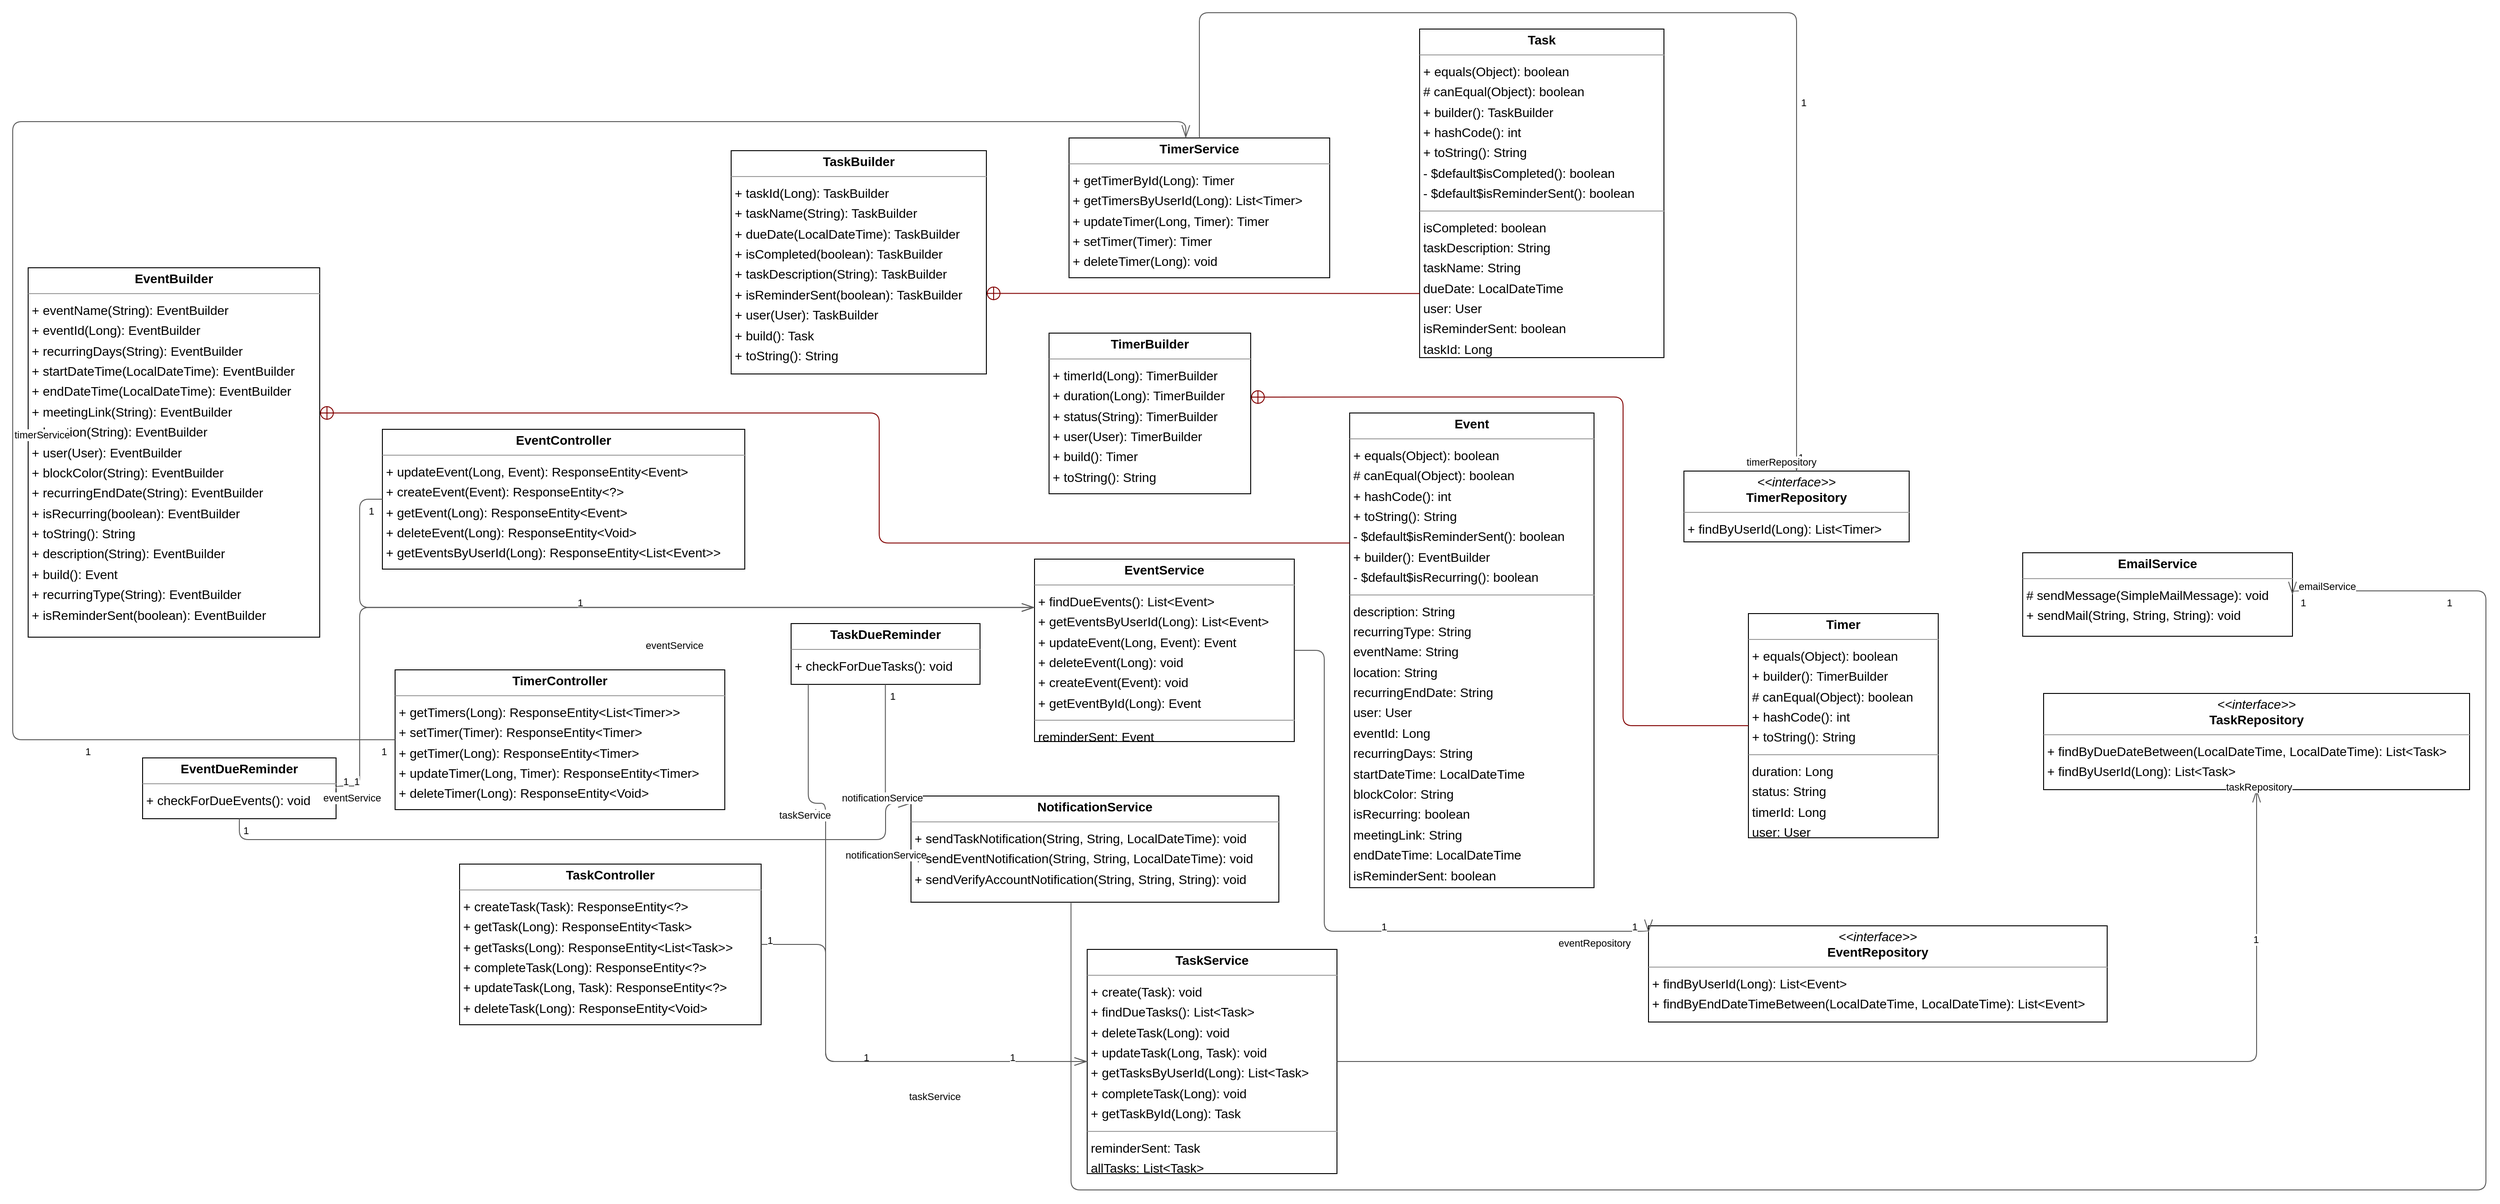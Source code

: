 <mxGraphModel dx="0" dy="0" grid="1" gridSize="10" guides="1" tooltips="1" connect="1" arrows="1" fold="1" page="0" pageScale="1" background="none" math="0" shadow="0">
  <root>
    <mxCell id="0" />
    <mxCell id="1" parent="0" />
    <mxCell id="node1" parent="1" vertex="1" value="&lt;p style=&quot;margin:0px;margin-top:4px;text-align:center;&quot;&gt;&lt;b&gt;EmailService&lt;/b&gt;&lt;/p&gt;&lt;hr size=&quot;1&quot;/&gt;&lt;p style=&quot;margin:0 0 0 4px;line-height:1.6;&quot;&gt;# sendMessage(SimpleMailMessage): void&lt;br/&gt;+ sendMail(String, String, String): void&lt;/p&gt;" style="verticalAlign=top;align=left;overflow=fill;fontSize=14;fontFamily=Helvetica;html=1;rounded=0;shadow=0;comic=0;labelBackgroundColor=none;strokeWidth=1;">
      <mxGeometry x="2097" y="564" width="297" height="92" as="geometry" />
    </mxCell>
    <mxCell id="node11" parent="1" vertex="1" value="&lt;p style=&quot;margin:0px;margin-top:4px;text-align:center;&quot;&gt;&lt;b&gt;Event&lt;/b&gt;&lt;/p&gt;&lt;hr size=&quot;1&quot;/&gt;&lt;p style=&quot;margin:0 0 0 4px;line-height:1.6;&quot;&gt;+ equals(Object): boolean&lt;br/&gt;# canEqual(Object): boolean&lt;br/&gt;+ hashCode(): int&lt;br/&gt;+ toString(): String&lt;br/&gt;- $default$isReminderSent(): boolean&lt;br/&gt;+ builder(): EventBuilder&lt;br/&gt;- $default$isRecurring(): boolean&lt;/p&gt;&lt;hr size=&quot;1&quot;/&gt;&lt;p style=&quot;margin:0 0 0 4px;line-height:1.6;&quot;&gt; description: String&lt;br/&gt; recurringType: String&lt;br/&gt; eventName: String&lt;br/&gt; location: String&lt;br/&gt; recurringEndDate: String&lt;br/&gt; user: User&lt;br/&gt; eventId: Long&lt;br/&gt; recurringDays: String&lt;br/&gt; startDateTime: LocalDateTime&lt;br/&gt; blockColor: String&lt;br/&gt; isRecurring: boolean&lt;br/&gt; meetingLink: String&lt;br/&gt; endDateTime: LocalDateTime&lt;br/&gt; isReminderSent: boolean&lt;/p&gt;" style="verticalAlign=top;align=left;overflow=fill;fontSize=14;fontFamily=Helvetica;html=1;rounded=0;shadow=0;comic=0;labelBackgroundColor=none;strokeWidth=1;">
      <mxGeometry x="1356" y="410" width="269" height="523" as="geometry" />
    </mxCell>
    <mxCell id="node18" parent="1" vertex="1" value="&lt;p style=&quot;margin:0px;margin-top:4px;text-align:center;&quot;&gt;&lt;b&gt;EventBuilder&lt;/b&gt;&lt;/p&gt;&lt;hr size=&quot;1&quot;/&gt;&lt;p style=&quot;margin:0 0 0 4px;line-height:1.6;&quot;&gt;+ eventName(String): EventBuilder&lt;br/&gt;+ eventId(Long): EventBuilder&lt;br/&gt;+ recurringDays(String): EventBuilder&lt;br/&gt;+ startDateTime(LocalDateTime): EventBuilder&lt;br/&gt;+ endDateTime(LocalDateTime): EventBuilder&lt;br/&gt;+ meetingLink(String): EventBuilder&lt;br/&gt;+ location(String): EventBuilder&lt;br/&gt;+ user(User): EventBuilder&lt;br/&gt;+ blockColor(String): EventBuilder&lt;br/&gt;+ recurringEndDate(String): EventBuilder&lt;br/&gt;+ isRecurring(boolean): EventBuilder&lt;br/&gt;+ toString(): String&lt;br/&gt;+ description(String): EventBuilder&lt;br/&gt;+ build(): Event&lt;br/&gt;+ recurringType(String): EventBuilder&lt;br/&gt;+ isReminderSent(boolean): EventBuilder&lt;/p&gt;" style="verticalAlign=top;align=left;overflow=fill;fontSize=14;fontFamily=Helvetica;html=1;rounded=0;shadow=0;comic=0;labelBackgroundColor=none;strokeWidth=1;">
      <mxGeometry x="-99" y="250" width="321" height="407" as="geometry" />
    </mxCell>
    <mxCell id="node10" parent="1" vertex="1" value="&lt;p style=&quot;margin:0px;margin-top:4px;text-align:center;&quot;&gt;&lt;b&gt;EventController&lt;/b&gt;&lt;/p&gt;&lt;hr size=&quot;1&quot;/&gt;&lt;p style=&quot;margin:0 0 0 4px;line-height:1.6;&quot;&gt;+ updateEvent(Long, Event): ResponseEntity&amp;lt;Event&amp;gt;&lt;br/&gt;+ createEvent(Event): ResponseEntity&amp;lt;?&amp;gt;&lt;br/&gt;+ getEvent(Long): ResponseEntity&amp;lt;Event&amp;gt;&lt;br/&gt;+ deleteEvent(Long): ResponseEntity&amp;lt;Void&amp;gt;&lt;br/&gt;+ getEventsByUserId(Long): ResponseEntity&amp;lt;List&amp;lt;Event&amp;gt;&amp;gt;&lt;/p&gt;" style="verticalAlign=top;align=left;overflow=fill;fontSize=14;fontFamily=Helvetica;html=1;rounded=0;shadow=0;comic=0;labelBackgroundColor=none;strokeWidth=1;">
      <mxGeometry x="291" y="428" width="399" height="154" as="geometry" />
    </mxCell>
    <mxCell id="node3" parent="1" vertex="1" value="&lt;p style=&quot;margin:0px;margin-top:4px;text-align:center;&quot;&gt;&lt;b&gt;EventDueReminder&lt;/b&gt;&lt;/p&gt;&lt;hr size=&quot;1&quot;/&gt;&lt;p style=&quot;margin:0 0 0 4px;line-height:1.6;&quot;&gt;+ checkForDueEvents(): void&lt;/p&gt;" style="verticalAlign=top;align=left;overflow=fill;fontSize=14;fontFamily=Helvetica;html=1;rounded=0;shadow=0;comic=0;labelBackgroundColor=none;strokeWidth=1;">
      <mxGeometry x="27" y="790" width="213" height="67" as="geometry" />
    </mxCell>
    <mxCell id="node9" parent="1" vertex="1" value="&lt;p style=&quot;margin:0px;margin-top:4px;text-align:center;&quot;&gt;&lt;i&gt;&amp;lt;&amp;lt;interface&amp;gt;&amp;gt;&lt;/i&gt;&lt;br/&gt;&lt;b&gt;EventRepository&lt;/b&gt;&lt;/p&gt;&lt;hr size=&quot;1&quot;/&gt;&lt;p style=&quot;margin:0 0 0 4px;line-height:1.6;&quot;&gt;+ findByUserId(Long): List&amp;lt;Event&amp;gt;&lt;br/&gt;+ findByEndDateTimeBetween(LocalDateTime, LocalDateTime): List&amp;lt;Event&amp;gt;&lt;/p&gt;" style="verticalAlign=top;align=left;overflow=fill;fontSize=14;fontFamily=Helvetica;html=1;rounded=0;shadow=0;comic=0;labelBackgroundColor=none;strokeWidth=1;">
      <mxGeometry x="1685" y="975" width="505" height="106" as="geometry" />
    </mxCell>
    <mxCell id="node15" parent="1" vertex="1" value="&lt;p style=&quot;margin:0px;margin-top:4px;text-align:center;&quot;&gt;&lt;b&gt;EventService&lt;/b&gt;&lt;/p&gt;&lt;hr size=&quot;1&quot;/&gt;&lt;p style=&quot;margin:0 0 0 4px;line-height:1.6;&quot;&gt;+ findDueEvents(): List&amp;lt;Event&amp;gt;&lt;br/&gt;+ getEventsByUserId(Long): List&amp;lt;Event&amp;gt;&lt;br/&gt;+ updateEvent(Long, Event): Event&lt;br/&gt;+ deleteEvent(Long): void&lt;br/&gt;+ createEvent(Event): void&lt;br/&gt;+ getEventById(Long): Event&lt;/p&gt;&lt;hr size=&quot;1&quot;/&gt;&lt;p style=&quot;margin:0 0 0 4px;line-height:1.6;&quot;&gt; reminderSent: Event&lt;/p&gt;" style="verticalAlign=top;align=left;overflow=fill;fontSize=14;fontFamily=Helvetica;html=1;rounded=0;shadow=0;comic=0;labelBackgroundColor=none;strokeWidth=1;">
      <mxGeometry x="1009" y="571" width="286" height="201" as="geometry" />
    </mxCell>
    <mxCell id="node14" parent="1" vertex="1" value="&lt;p style=&quot;margin:0px;margin-top:4px;text-align:center;&quot;&gt;&lt;b&gt;NotificationService&lt;/b&gt;&lt;/p&gt;&lt;hr size=&quot;1&quot;/&gt;&lt;p style=&quot;margin:0 0 0 4px;line-height:1.6;&quot;&gt;+ sendTaskNotification(String, String, LocalDateTime): void&lt;br/&gt;+ sendEventNotification(String, String, LocalDateTime): void&lt;br/&gt;+ sendVerifyAccountNotification(String, String, String): void&lt;/p&gt;" style="verticalAlign=top;align=left;overflow=fill;fontSize=14;fontFamily=Helvetica;html=1;rounded=0;shadow=0;comic=0;labelBackgroundColor=none;strokeWidth=1;">
      <mxGeometry x="873" y="832" width="405" height="117" as="geometry" />
    </mxCell>
    <mxCell id="node5" parent="1" vertex="1" value="&lt;p style=&quot;margin:0px;margin-top:4px;text-align:center;&quot;&gt;&lt;b&gt;Task&lt;/b&gt;&lt;/p&gt;&lt;hr size=&quot;1&quot;/&gt;&lt;p style=&quot;margin:0 0 0 4px;line-height:1.6;&quot;&gt;+ equals(Object): boolean&lt;br/&gt;# canEqual(Object): boolean&lt;br/&gt;+ builder(): TaskBuilder&lt;br/&gt;+ hashCode(): int&lt;br/&gt;+ toString(): String&lt;br/&gt;- $default$isCompleted(): boolean&lt;br/&gt;- $default$isReminderSent(): boolean&lt;/p&gt;&lt;hr size=&quot;1&quot;/&gt;&lt;p style=&quot;margin:0 0 0 4px;line-height:1.6;&quot;&gt; isCompleted: boolean&lt;br/&gt; taskDescription: String&lt;br/&gt; taskName: String&lt;br/&gt; dueDate: LocalDateTime&lt;br/&gt; user: User&lt;br/&gt; isReminderSent: boolean&lt;br/&gt; taskId: Long&lt;/p&gt;" style="verticalAlign=top;align=left;overflow=fill;fontSize=14;fontFamily=Helvetica;html=1;rounded=0;shadow=0;comic=0;labelBackgroundColor=none;strokeWidth=1;">
      <mxGeometry x="1433" y="-13" width="269" height="362" as="geometry" />
    </mxCell>
    <mxCell id="node16" parent="1" vertex="1" value="&lt;p style=&quot;margin:0px;margin-top:4px;text-align:center;&quot;&gt;&lt;b&gt;TaskBuilder&lt;/b&gt;&lt;/p&gt;&lt;hr size=&quot;1&quot;/&gt;&lt;p style=&quot;margin:0 0 0 4px;line-height:1.6;&quot;&gt;+ taskId(Long): TaskBuilder&lt;br/&gt;+ taskName(String): TaskBuilder&lt;br/&gt;+ dueDate(LocalDateTime): TaskBuilder&lt;br/&gt;+ isCompleted(boolean): TaskBuilder&lt;br/&gt;+ taskDescription(String): TaskBuilder&lt;br/&gt;+ isReminderSent(boolean): TaskBuilder&lt;br/&gt;+ user(User): TaskBuilder&lt;br/&gt;+ build(): Task&lt;br/&gt;+ toString(): String&lt;/p&gt;" style="verticalAlign=top;align=left;overflow=fill;fontSize=14;fontFamily=Helvetica;html=1;rounded=0;shadow=0;comic=0;labelBackgroundColor=none;strokeWidth=1;">
      <mxGeometry x="675" y="121" width="281" height="246" as="geometry" />
    </mxCell>
    <mxCell id="node13" parent="1" vertex="1" value="&lt;p style=&quot;margin:0px;margin-top:4px;text-align:center;&quot;&gt;&lt;b&gt;TaskController&lt;/b&gt;&lt;/p&gt;&lt;hr size=&quot;1&quot;/&gt;&lt;p style=&quot;margin:0 0 0 4px;line-height:1.6;&quot;&gt;+ createTask(Task): ResponseEntity&amp;lt;?&amp;gt;&lt;br/&gt;+ getTask(Long): ResponseEntity&amp;lt;Task&amp;gt;&lt;br/&gt;+ getTasks(Long): ResponseEntity&amp;lt;List&amp;lt;Task&amp;gt;&amp;gt;&lt;br/&gt;+ completeTask(Long): ResponseEntity&amp;lt;?&amp;gt;&lt;br/&gt;+ updateTask(Long, Task): ResponseEntity&amp;lt;?&amp;gt;&lt;br/&gt;+ deleteTask(Long): ResponseEntity&amp;lt;Void&amp;gt;&lt;/p&gt;" style="verticalAlign=top;align=left;overflow=fill;fontSize=14;fontFamily=Helvetica;html=1;rounded=0;shadow=0;comic=0;labelBackgroundColor=none;strokeWidth=1;">
      <mxGeometry x="376" y="907" width="332" height="177" as="geometry" />
    </mxCell>
    <mxCell id="node6" parent="1" vertex="1" value="&lt;p style=&quot;margin:0px;margin-top:4px;text-align:center;&quot;&gt;&lt;b&gt;TaskDueReminder&lt;/b&gt;&lt;/p&gt;&lt;hr size=&quot;1&quot;/&gt;&lt;p style=&quot;margin:0 0 0 4px;line-height:1.6;&quot;&gt;+ checkForDueTasks(): void&lt;/p&gt;" style="verticalAlign=top;align=left;overflow=fill;fontSize=14;fontFamily=Helvetica;html=1;rounded=0;shadow=0;comic=0;labelBackgroundColor=none;strokeWidth=1;">
      <mxGeometry x="741" y="642" width="208" height="67" as="geometry" />
    </mxCell>
    <mxCell id="node12" parent="1" vertex="1" value="&lt;p style=&quot;margin:0px;margin-top:4px;text-align:center;&quot;&gt;&lt;i&gt;&amp;lt;&amp;lt;interface&amp;gt;&amp;gt;&lt;/i&gt;&lt;br/&gt;&lt;b&gt;TaskRepository&lt;/b&gt;&lt;/p&gt;&lt;hr size=&quot;1&quot;/&gt;&lt;p style=&quot;margin:0 0 0 4px;line-height:1.6;&quot;&gt;+ findByDueDateBetween(LocalDateTime, LocalDateTime): List&amp;lt;Task&amp;gt;&lt;br/&gt;+ findByUserId(Long): List&amp;lt;Task&amp;gt;&lt;/p&gt;" style="verticalAlign=top;align=left;overflow=fill;fontSize=14;fontFamily=Helvetica;html=1;rounded=0;shadow=0;comic=0;labelBackgroundColor=none;strokeWidth=1;">
      <mxGeometry x="2120" y="719" width="469" height="106" as="geometry" />
    </mxCell>
    <mxCell id="node4" parent="1" vertex="1" value="&lt;p style=&quot;margin:0px;margin-top:4px;text-align:center;&quot;&gt;&lt;b&gt;TaskService&lt;/b&gt;&lt;/p&gt;&lt;hr size=&quot;1&quot;/&gt;&lt;p style=&quot;margin:0 0 0 4px;line-height:1.6;&quot;&gt;+ create(Task): void&lt;br/&gt;+ findDueTasks(): List&amp;lt;Task&amp;gt;&lt;br/&gt;+ deleteTask(Long): void&lt;br/&gt;+ updateTask(Long, Task): void&lt;br/&gt;+ getTasksByUserId(Long): List&amp;lt;Task&amp;gt;&lt;br/&gt;+ completeTask(Long): void&lt;br/&gt;+ getTaskById(Long): Task&lt;/p&gt;&lt;hr size=&quot;1&quot;/&gt;&lt;p style=&quot;margin:0 0 0 4px;line-height:1.6;&quot;&gt; reminderSent: Task&lt;br/&gt; allTasks: List&amp;lt;Task&amp;gt;&lt;/p&gt;" style="verticalAlign=top;align=left;overflow=fill;fontSize=14;fontFamily=Helvetica;html=1;rounded=0;shadow=0;comic=0;labelBackgroundColor=none;strokeWidth=1;">
      <mxGeometry x="1067" y="1001" width="275" height="247" as="geometry" />
    </mxCell>
    <mxCell id="node7" parent="1" vertex="1" value="&lt;p style=&quot;margin:0px;margin-top:4px;text-align:center;&quot;&gt;&lt;b&gt;Timer&lt;/b&gt;&lt;/p&gt;&lt;hr size=&quot;1&quot;/&gt;&lt;p style=&quot;margin:0 0 0 4px;line-height:1.6;&quot;&gt;+ equals(Object): boolean&lt;br/&gt;+ builder(): TimerBuilder&lt;br/&gt;# canEqual(Object): boolean&lt;br/&gt;+ hashCode(): int&lt;br/&gt;+ toString(): String&lt;/p&gt;&lt;hr size=&quot;1&quot;/&gt;&lt;p style=&quot;margin:0 0 0 4px;line-height:1.6;&quot;&gt; duration: Long&lt;br/&gt; status: String&lt;br/&gt; timerId: Long&lt;br/&gt; user: User&lt;/p&gt;" style="verticalAlign=top;align=left;overflow=fill;fontSize=14;fontFamily=Helvetica;html=1;rounded=0;shadow=0;comic=0;labelBackgroundColor=none;strokeWidth=1;">
      <mxGeometry x="1795" y="631" width="209" height="247" as="geometry" />
    </mxCell>
    <mxCell id="node17" parent="1" vertex="1" value="&lt;p style=&quot;margin:0px;margin-top:4px;text-align:center;&quot;&gt;&lt;b&gt;TimerBuilder&lt;/b&gt;&lt;/p&gt;&lt;hr size=&quot;1&quot;/&gt;&lt;p style=&quot;margin:0 0 0 4px;line-height:1.6;&quot;&gt;+ timerId(Long): TimerBuilder&lt;br/&gt;+ duration(Long): TimerBuilder&lt;br/&gt;+ status(String): TimerBuilder&lt;br/&gt;+ user(User): TimerBuilder&lt;br/&gt;+ build(): Timer&lt;br/&gt;+ toString(): String&lt;/p&gt;" style="verticalAlign=top;align=left;overflow=fill;fontSize=14;fontFamily=Helvetica;html=1;rounded=0;shadow=0;comic=0;labelBackgroundColor=none;strokeWidth=1;">
      <mxGeometry x="1025" y="322" width="222" height="177" as="geometry" />
    </mxCell>
    <mxCell id="node8" parent="1" vertex="1" value="&lt;p style=&quot;margin:0px;margin-top:4px;text-align:center;&quot;&gt;&lt;b&gt;TimerController&lt;/b&gt;&lt;/p&gt;&lt;hr size=&quot;1&quot;/&gt;&lt;p style=&quot;margin:0 0 0 4px;line-height:1.6;&quot;&gt;+ getTimers(Long): ResponseEntity&amp;lt;List&amp;lt;Timer&amp;gt;&amp;gt;&lt;br/&gt;+ setTimer(Timer): ResponseEntity&amp;lt;Timer&amp;gt;&lt;br/&gt;+ getTimer(Long): ResponseEntity&amp;lt;Timer&amp;gt;&lt;br/&gt;+ updateTimer(Long, Timer): ResponseEntity&amp;lt;Timer&amp;gt;&lt;br/&gt;+ deleteTimer(Long): ResponseEntity&amp;lt;Void&amp;gt;&lt;/p&gt;" style="verticalAlign=top;align=left;overflow=fill;fontSize=14;fontFamily=Helvetica;html=1;rounded=0;shadow=0;comic=0;labelBackgroundColor=none;strokeWidth=1;">
      <mxGeometry x="305" y="693" width="363" height="154" as="geometry" />
    </mxCell>
    <mxCell id="node0" parent="1" vertex="1" value="&lt;p style=&quot;margin:0px;margin-top:4px;text-align:center;&quot;&gt;&lt;i&gt;&amp;lt;&amp;lt;interface&amp;gt;&amp;gt;&lt;/i&gt;&lt;br/&gt;&lt;b&gt;TimerRepository&lt;/b&gt;&lt;/p&gt;&lt;hr size=&quot;1&quot;/&gt;&lt;p style=&quot;margin:0 0 0 4px;line-height:1.6;&quot;&gt;+ findByUserId(Long): List&amp;lt;Timer&amp;gt;&lt;/p&gt;" style="verticalAlign=top;align=left;overflow=fill;fontSize=14;fontFamily=Helvetica;html=1;rounded=0;shadow=0;comic=0;labelBackgroundColor=none;strokeWidth=1;">
      <mxGeometry x="1724" y="474" width="248" height="78" as="geometry" />
    </mxCell>
    <mxCell id="node2" parent="1" vertex="1" value="&lt;p style=&quot;margin:0px;margin-top:4px;text-align:center;&quot;&gt;&lt;b&gt;TimerService&lt;/b&gt;&lt;/p&gt;&lt;hr size=&quot;1&quot;/&gt;&lt;p style=&quot;margin:0 0 0 4px;line-height:1.6;&quot;&gt;+ getTimerById(Long): Timer&lt;br/&gt;+ getTimersByUserId(Long): List&amp;lt;Timer&amp;gt;&lt;br/&gt;+ updateTimer(Long, Timer): Timer&lt;br/&gt;+ setTimer(Timer): Timer&lt;br/&gt;+ deleteTimer(Long): void&lt;/p&gt;" style="verticalAlign=top;align=left;overflow=fill;fontSize=14;fontFamily=Helvetica;html=1;rounded=0;shadow=0;comic=0;labelBackgroundColor=none;strokeWidth=1;">
      <mxGeometry x="1047" y="107" width="287" height="154" as="geometry" />
    </mxCell>
    <mxCell id="edge11" edge="1" value="" parent="1" source="node18" target="node11" style="html=1;rounded=1;edgeStyle=orthogonalEdgeStyle;dashed=0;startArrow=circlePlus;startFill=0;endArrow=none;strokeColor=#820000;exitX=1.000;exitY=0.393;exitDx=0;exitDy=0;entryX=0.000;entryY=0.274;entryDx=0;entryDy=0;">
      <mxGeometry width="50" height="50" relative="1" as="geometry">
        <Array as="points">
          <mxPoint x="838" y="410" />
          <mxPoint x="838" y="553" />
        </Array>
      </mxGeometry>
    </mxCell>
    <mxCell id="edge5" edge="1" value="" parent="1" source="node10" target="node15" style="html=1;rounded=1;edgeStyle=orthogonalEdgeStyle;dashed=0;startArrow=diamondThinstartSize=12;endArrow=openThin;endSize=12;strokeColor=#595959;exitX=0.000;exitY=0.500;exitDx=0;exitDy=0;entryX=0.000;entryY=0.265;entryDx=0;entryDy=0;">
      <mxGeometry width="50" height="50" relative="1" as="geometry">
        <Array as="points">
          <mxPoint x="266" y="505" />
          <mxPoint x="266" y="624" />
        </Array>
      </mxGeometry>
    </mxCell>
    <mxCell id="label30" parent="edge5" vertex="1" connectable="0" value="1" style="edgeLabel;resizable=0;html=1;align=left;verticalAlign=top;strokeColor=default;">
      <mxGeometry x="274" y="505" as="geometry" />
    </mxCell>
    <mxCell id="label34" parent="edge5" vertex="1" connectable="0" value="1" style="edgeLabel;resizable=0;html=1;align=left;verticalAlign=top;strokeColor=default;">
      <mxGeometry x="504" y="606" as="geometry" />
    </mxCell>
    <mxCell id="label35" parent="edge5" vertex="1" connectable="0" value="eventService" style="edgeLabel;resizable=0;html=1;align=left;verticalAlign=top;strokeColor=default;">
      <mxGeometry x="579" y="653" as="geometry" />
    </mxCell>
    <mxCell id="edge8" edge="1" value="" parent="1" source="node3" target="node15" style="html=1;rounded=1;edgeStyle=orthogonalEdgeStyle;dashed=0;startArrow=diamondThinstartSize=12;endArrow=openThin;endSize=12;strokeColor=#595959;exitX=1.000;exitY=0.500;exitDx=0;exitDy=0;entryX=0.000;entryY=0.265;entryDx=0;entryDy=0;">
      <mxGeometry width="50" height="50" relative="1" as="geometry">
        <Array as="points">
          <mxPoint x="266" y="821" />
          <mxPoint x="266" y="624" />
        </Array>
      </mxGeometry>
    </mxCell>
    <mxCell id="label48" parent="edge8" vertex="1" connectable="0" value="1" style="edgeLabel;resizable=0;html=1;align=left;verticalAlign=top;strokeColor=default;">
      <mxGeometry x="246" y="803" as="geometry" />
    </mxCell>
    <mxCell id="label52" parent="edge8" vertex="1" connectable="0" value="1" style="edgeLabel;resizable=0;html=1;align=left;verticalAlign=top;strokeColor=default;">
      <mxGeometry x="258" y="803" as="geometry" />
    </mxCell>
    <mxCell id="label53" parent="edge8" vertex="1" connectable="0" value="eventService" style="edgeLabel;resizable=0;html=1;align=left;verticalAlign=top;strokeColor=default;">
      <mxGeometry x="224" y="821" as="geometry" />
    </mxCell>
    <mxCell id="edge2" edge="1" value="" parent="1" source="node3" target="node14" style="html=1;rounded=1;edgeStyle=orthogonalEdgeStyle;dashed=0;startArrow=diamondThinstartSize=12;endArrow=openThin;endSize=12;strokeColor=#595959;exitX=0.500;exitY=1.000;exitDx=0;exitDy=0;entryX=0.000;entryY=0.069;entryDx=0;entryDy=0;">
      <mxGeometry width="50" height="50" relative="1" as="geometry">
        <Array as="points">
          <mxPoint x="133" y="880" />
          <mxPoint x="845" y="880" />
          <mxPoint x="845" y="840" />
        </Array>
      </mxGeometry>
    </mxCell>
    <mxCell id="label12" parent="edge2" vertex="1" connectable="0" value="1" style="edgeLabel;resizable=0;html=1;align=left;verticalAlign=top;strokeColor=default;">
      <mxGeometry x="136" y="857" as="geometry" />
    </mxCell>
    <mxCell id="label16" parent="edge2" vertex="1" connectable="0" value="1" style="edgeLabel;resizable=0;html=1;align=left;verticalAlign=top;strokeColor=default;">
      <mxGeometry x="852" y="821" as="geometry" />
    </mxCell>
    <mxCell id="label17" parent="edge2" vertex="1" connectable="0" value="notificationService" style="edgeLabel;resizable=0;html=1;align=left;verticalAlign=top;strokeColor=default;">
      <mxGeometry x="799" y="884" as="geometry" />
    </mxCell>
    <mxCell id="edge4" edge="1" value="" parent="1" source="node15" target="node9" style="html=1;rounded=1;edgeStyle=orthogonalEdgeStyle;dashed=0;startArrow=diamondThinstartSize=12;endArrow=openThin;endSize=12;strokeColor=#595959;exitX=1.000;exitY=0.500;exitDx=0;exitDy=0;entryX=0.000;entryY=0.067;entryDx=0;entryDy=0;">
      <mxGeometry width="50" height="50" relative="1" as="geometry">
        <Array as="points">
          <mxPoint x="1328" y="671" />
          <mxPoint x="1328" y="981" />
        </Array>
      </mxGeometry>
    </mxCell>
    <mxCell id="label24" parent="edge4" vertex="1" connectable="0" value="1" style="edgeLabel;resizable=0;html=1;align=left;verticalAlign=top;strokeColor=default;">
      <mxGeometry x="1389" y="963" as="geometry" />
    </mxCell>
    <mxCell id="label28" parent="edge4" vertex="1" connectable="0" value="1" style="edgeLabel;resizable=0;html=1;align=left;verticalAlign=top;strokeColor=default;">
      <mxGeometry x="1665" y="963" as="geometry" />
    </mxCell>
    <mxCell id="label29" parent="edge4" vertex="1" connectable="0" value="eventRepository" style="edgeLabel;resizable=0;html=1;align=left;verticalAlign=top;strokeColor=default;">
      <mxGeometry x="1584" y="981" as="geometry" />
    </mxCell>
    <mxCell id="edge10" edge="1" value="" parent="1" source="node14" target="node1" style="html=1;rounded=1;edgeStyle=orthogonalEdgeStyle;dashed=0;startArrow=diamondThinstartSize=12;endArrow=openThin;endSize=12;strokeColor=#595959;exitX=0.435;exitY=1.000;exitDx=0;exitDy=0;entryX=1.000;entryY=0.500;entryDx=0;entryDy=0;">
      <mxGeometry width="50" height="50" relative="1" as="geometry">
        <Array as="points">
          <mxPoint x="1049" y="1266" />
          <mxPoint x="2607" y="1266" />
          <mxPoint x="2607" y="606" />
        </Array>
      </mxGeometry>
    </mxCell>
    <mxCell id="label60" parent="edge10" vertex="1" connectable="0" value="1" style="edgeLabel;resizable=0;html=1;align=left;verticalAlign=top;strokeColor=default;">
      <mxGeometry x="2562" y="606" as="geometry" />
    </mxCell>
    <mxCell id="label64" parent="edge10" vertex="1" connectable="0" value="1" style="edgeLabel;resizable=0;html=1;align=left;verticalAlign=top;strokeColor=default;">
      <mxGeometry x="2401" y="606" as="geometry" />
    </mxCell>
    <mxCell id="label65" parent="edge10" vertex="1" connectable="0" value="emailService" style="edgeLabel;resizable=0;html=1;align=left;verticalAlign=top;strokeColor=default;">
      <mxGeometry x="2399" y="588" as="geometry" />
    </mxCell>
    <mxCell id="edge13" edge="1" value="" parent="1" source="node16" target="node5" style="html=1;rounded=1;edgeStyle=orthogonalEdgeStyle;dashed=0;startArrow=circlePlus;startFill=0;endArrow=none;strokeColor=#820000;exitX=1.000;exitY=0.639;exitDx=0;exitDy=0;entryX=0.000;entryY=0.805;entryDx=0;entryDy=0;">
      <mxGeometry width="50" height="50" relative="1" as="geometry">
        <Array as="points" />
      </mxGeometry>
    </mxCell>
    <mxCell id="edge9" edge="1" value="" parent="1" source="node13" target="node4" style="html=1;rounded=1;edgeStyle=orthogonalEdgeStyle;dashed=0;startArrow=diamondThinstartSize=12;endArrow=openThin;endSize=12;strokeColor=#595959;exitX=1.000;exitY=0.500;exitDx=0;exitDy=0;entryX=0.000;entryY=0.500;entryDx=0;entryDy=0;">
      <mxGeometry width="50" height="50" relative="1" as="geometry">
        <Array as="points">
          <mxPoint x="779" y="996" />
          <mxPoint x="779" y="1125" />
        </Array>
      </mxGeometry>
    </mxCell>
    <mxCell id="label54" parent="edge9" vertex="1" connectable="0" value="1" style="edgeLabel;resizable=0;html=1;align=left;verticalAlign=top;strokeColor=default;">
      <mxGeometry x="713" y="978" as="geometry" />
    </mxCell>
    <mxCell id="label58" parent="edge9" vertex="1" connectable="0" value="1" style="edgeLabel;resizable=0;html=1;align=left;verticalAlign=top;strokeColor=default;">
      <mxGeometry x="819" y="1107" as="geometry" />
    </mxCell>
    <mxCell id="label59" parent="edge9" vertex="1" connectable="0" value="taskService" style="edgeLabel;resizable=0;html=1;align=left;verticalAlign=top;strokeColor=default;">
      <mxGeometry x="869" y="1150" as="geometry" />
    </mxCell>
    <mxCell id="edge1" edge="1" value="" parent="1" source="node6" target="node14" style="html=1;rounded=1;edgeStyle=orthogonalEdgeStyle;dashed=0;startArrow=diamondThinstartSize=12;endArrow=openThin;endSize=12;strokeColor=#595959;exitX=0.499;exitY=1.001;exitDx=0;exitDy=0;entryX=0.000;entryY=0.069;entryDx=0;entryDy=0;">
      <mxGeometry width="50" height="50" relative="1" as="geometry">
        <Array as="points">
          <mxPoint x="845" y="840" />
        </Array>
      </mxGeometry>
    </mxCell>
    <mxCell id="label6" parent="edge1" vertex="1" connectable="0" value="1" style="edgeLabel;resizable=0;html=1;align=left;verticalAlign=top;strokeColor=default;">
      <mxGeometry x="848" y="709" as="geometry" />
    </mxCell>
    <mxCell id="label10" parent="edge1" vertex="1" connectable="0" value="1" style="edgeLabel;resizable=0;html=1;align=left;verticalAlign=top;strokeColor=default;">
      <mxGeometry x="850" y="821" as="geometry" />
    </mxCell>
    <mxCell id="label11" parent="edge1" vertex="1" connectable="0" value="notificationService" style="edgeLabel;resizable=0;html=1;align=left;verticalAlign=top;strokeColor=default;">
      <mxGeometry x="795" y="821" as="geometry" />
    </mxCell>
    <mxCell id="edge0" edge="1" value="" parent="1" source="node6" target="node4" style="html=1;rounded=1;edgeStyle=orthogonalEdgeStyle;dashed=0;startArrow=diamondThinstartSize=12;endArrow=openThin;endSize=12;strokeColor=#595959;exitX=0.090;exitY=1.001;exitDx=0;exitDy=0;entryX=0.000;entryY=0.500;entryDx=0;entryDy=0;">
      <mxGeometry width="50" height="50" relative="1" as="geometry">
        <Array as="points">
          <mxPoint x="760" y="840" />
          <mxPoint x="779" y="840" />
          <mxPoint x="779" y="1125" />
        </Array>
      </mxGeometry>
    </mxCell>
    <mxCell id="label0" parent="edge0" vertex="1" connectable="0" value="1" style="edgeLabel;resizable=0;html=1;align=left;verticalAlign=top;strokeColor=default;">
      <mxGeometry x="763" y="837" as="geometry" />
    </mxCell>
    <mxCell id="label4" parent="edge0" vertex="1" connectable="0" value="1" style="edgeLabel;resizable=0;html=1;align=left;verticalAlign=top;strokeColor=default;">
      <mxGeometry x="980" y="1107" as="geometry" />
    </mxCell>
    <mxCell id="label5" parent="edge0" vertex="1" connectable="0" value="taskService" style="edgeLabel;resizable=0;html=1;align=left;verticalAlign=top;strokeColor=default;">
      <mxGeometry x="726" y="840" as="geometry" />
    </mxCell>
    <mxCell id="edge7" edge="1" value="" parent="1" source="node4" target="node12" style="html=1;rounded=1;edgeStyle=orthogonalEdgeStyle;dashed=0;startArrow=diamondThinstartSize=12;endArrow=openThin;endSize=12;strokeColor=#595959;exitX=1.000;exitY=0.500;exitDx=0;exitDy=0;entryX=0.500;entryY=1.000;entryDx=0;entryDy=0;">
      <mxGeometry width="50" height="50" relative="1" as="geometry">
        <Array as="points">
          <mxPoint x="2355" y="1125" />
        </Array>
      </mxGeometry>
    </mxCell>
    <mxCell id="label42" parent="edge7" vertex="1" connectable="0" value="1" style="edgeLabel;resizable=0;html=1;align=left;verticalAlign=top;strokeColor=default;">
      <mxGeometry x="2349" y="977" as="geometry" />
    </mxCell>
    <mxCell id="label46" parent="edge7" vertex="1" connectable="0" value="1" style="edgeLabel;resizable=0;html=1;align=left;verticalAlign=top;strokeColor=default;">
      <mxGeometry x="2340" y="809" as="geometry" />
    </mxCell>
    <mxCell id="label47" parent="edge7" vertex="1" connectable="0" value="taskRepository" style="edgeLabel;resizable=0;html=1;align=left;verticalAlign=top;strokeColor=default;">
      <mxGeometry x="2319" y="809" as="geometry" />
    </mxCell>
    <mxCell id="edge12" edge="1" value="" parent="1" source="node17" target="node7" style="html=1;rounded=1;edgeStyle=orthogonalEdgeStyle;dashed=0;startArrow=circlePlus;startFill=0;endArrow=none;strokeColor=#820000;exitX=1.000;exitY=0.398;exitDx=0;exitDy=0;entryX=0.000;entryY=0.500;entryDx=0;entryDy=0;">
      <mxGeometry width="50" height="50" relative="1" as="geometry">
        <Array as="points">
          <mxPoint x="1657" y="392" />
          <mxPoint x="1657" y="755" />
        </Array>
      </mxGeometry>
    </mxCell>
    <mxCell id="edge6" edge="1" value="" parent="1" source="node8" target="node2" style="html=1;rounded=1;edgeStyle=orthogonalEdgeStyle;dashed=0;startArrow=diamondThinstartSize=12;endArrow=openThin;endSize=12;strokeColor=#595959;exitX=0.000;exitY=0.500;exitDx=0;exitDy=0;entryX=0.448;entryY=0.000;entryDx=0;entryDy=0;">
      <mxGeometry width="50" height="50" relative="1" as="geometry">
        <Array as="points">
          <mxPoint x="-116" y="770" />
          <mxPoint x="-116" y="89" />
          <mxPoint x="1175" y="89" />
        </Array>
      </mxGeometry>
    </mxCell>
    <mxCell id="label36" parent="edge6" vertex="1" connectable="0" value="1" style="edgeLabel;resizable=0;html=1;align=left;verticalAlign=top;strokeColor=default;">
      <mxGeometry x="288" y="770" as="geometry" />
    </mxCell>
    <mxCell id="label40" parent="edge6" vertex="1" connectable="0" value="1" style="edgeLabel;resizable=0;html=1;align=left;verticalAlign=top;strokeColor=default;">
      <mxGeometry x="-38" y="770" as="geometry" />
    </mxCell>
    <mxCell id="label41" parent="edge6" vertex="1" connectable="0" value="timerService" style="edgeLabel;resizable=0;html=1;align=left;verticalAlign=top;strokeColor=default;">
      <mxGeometry x="-116" y="421" as="geometry" />
    </mxCell>
    <mxCell id="edge3" edge="1" value="" parent="1" source="node2" target="node0" style="html=1;rounded=1;edgeStyle=orthogonalEdgeStyle;dashed=0;startArrow=diamondThinstartSize=12;endArrow=openThin;endSize=12;strokeColor=#595959;exitX=0.500;exitY=0.000;exitDx=0;exitDy=0;entryX=0.500;entryY=0.000;entryDx=0;entryDy=0;">
      <mxGeometry width="50" height="50" relative="1" as="geometry">
        <Array as="points">
          <mxPoint x="1190" y="-31" />
          <mxPoint x="1848" y="-31" />
        </Array>
      </mxGeometry>
    </mxCell>
    <mxCell id="label18" parent="edge3" vertex="1" connectable="0" value="1" style="edgeLabel;resizable=0;html=1;align=left;verticalAlign=top;strokeColor=default;">
      <mxGeometry x="1851" y="55" as="geometry" />
    </mxCell>
    <mxCell id="label22" parent="edge3" vertex="1" connectable="0" value="1" style="edgeLabel;resizable=0;html=1;align=left;verticalAlign=top;strokeColor=default;">
      <mxGeometry x="1848" y="446" as="geometry" />
    </mxCell>
    <mxCell id="label23" parent="edge3" vertex="1" connectable="0" value="timerRepository" style="edgeLabel;resizable=0;html=1;align=left;verticalAlign=top;strokeColor=default;">
      <mxGeometry x="1791" y="451" as="geometry" />
    </mxCell>
  </root>
</mxGraphModel>